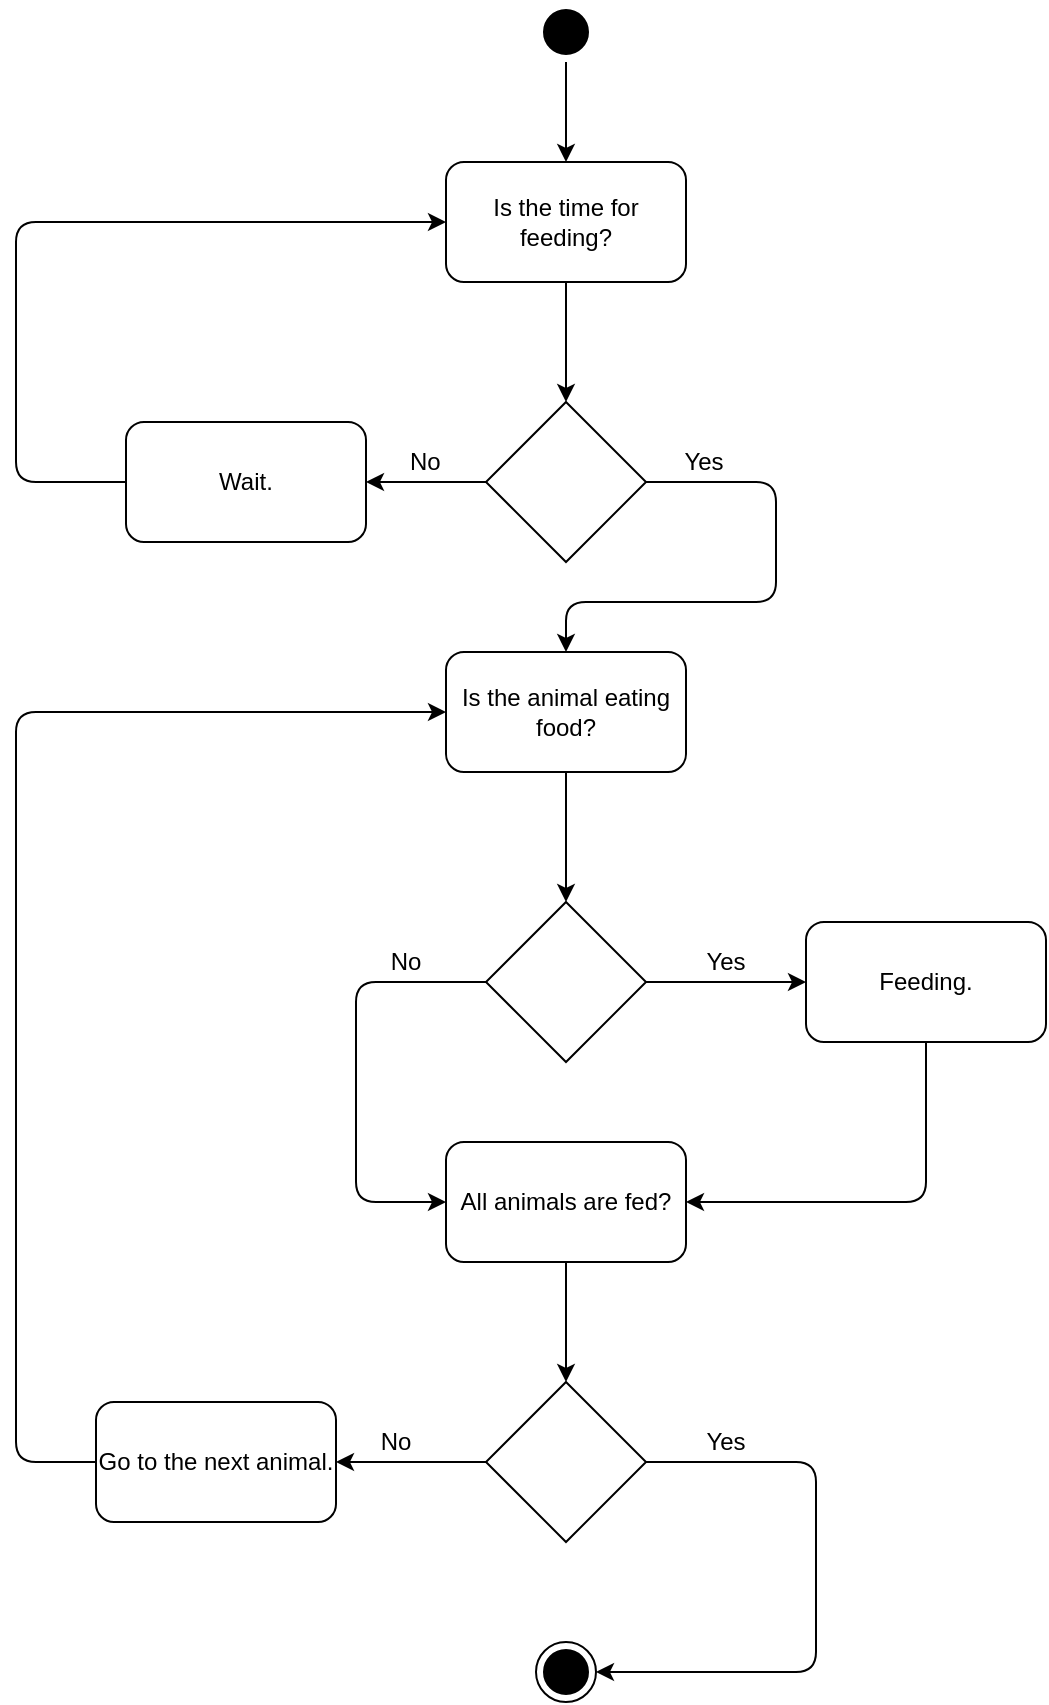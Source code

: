 <mxfile version="10.6.1" type="device"><diagram id="1yyzLeam1ZxQaP-pzulK" name="Strona-1"><mxGraphModel dx="1314" dy="624" grid="1" gridSize="10" guides="1" tooltips="1" connect="1" arrows="1" fold="1" page="1" pageScale="1" pageWidth="1169" pageHeight="827" math="0" shadow="0"><root><mxCell id="0"/><mxCell id="1" parent="0"/><mxCell id="qHXUgsMpMWGzb2A6XE5J-1" value="" style="ellipse;html=1;shape=startState;fillColor=#000000;strokeColor=#000000;" vertex="1" parent="1"><mxGeometry x="520" y="20" width="30" height="30" as="geometry"/></mxCell><mxCell id="qHXUgsMpMWGzb2A6XE5J-3" value="Is the time for feeding?" style="rounded=1;whiteSpace=wrap;html=1;strokeColor=#000000;" vertex="1" parent="1"><mxGeometry x="475" y="100" width="120" height="60" as="geometry"/></mxCell><mxCell id="qHXUgsMpMWGzb2A6XE5J-4" value="" style="endArrow=classic;html=1;strokeColor=#000000;exitX=0.5;exitY=1;exitDx=0;exitDy=0;entryX=0.5;entryY=0;entryDx=0;entryDy=0;" edge="1" parent="1" source="qHXUgsMpMWGzb2A6XE5J-3" target="qHXUgsMpMWGzb2A6XE5J-6"><mxGeometry width="50" height="50" relative="1" as="geometry"><mxPoint x="500" y="300" as="sourcePoint"/><mxPoint x="535" y="210" as="targetPoint"/></mxGeometry></mxCell><mxCell id="qHXUgsMpMWGzb2A6XE5J-5" value="" style="endArrow=classic;html=1;strokeColor=#000000;entryX=0.5;entryY=0;entryDx=0;entryDy=0;exitX=0.5;exitY=1;exitDx=0;exitDy=0;" edge="1" parent="1" source="qHXUgsMpMWGzb2A6XE5J-1" target="qHXUgsMpMWGzb2A6XE5J-3"><mxGeometry width="50" height="50" relative="1" as="geometry"><mxPoint x="480" y="290" as="sourcePoint"/><mxPoint x="530" y="240" as="targetPoint"/></mxGeometry></mxCell><mxCell id="qHXUgsMpMWGzb2A6XE5J-6" value="" style="rhombus;whiteSpace=wrap;html=1;strokeColor=#000000;" vertex="1" parent="1"><mxGeometry x="495" y="220" width="80" height="80" as="geometry"/></mxCell><mxCell id="qHXUgsMpMWGzb2A6XE5J-7" value="" style="endArrow=classic;html=1;strokeColor=#000000;exitX=1;exitY=0.5;exitDx=0;exitDy=0;entryX=0.5;entryY=0;entryDx=0;entryDy=0;" edge="1" parent="1" source="qHXUgsMpMWGzb2A6XE5J-6" target="qHXUgsMpMWGzb2A6XE5J-14"><mxGeometry width="50" height="50" relative="1" as="geometry"><mxPoint x="590" y="290" as="sourcePoint"/><mxPoint x="690" y="260" as="targetPoint"/><Array as="points"><mxPoint x="640" y="260"/><mxPoint x="640" y="320"/><mxPoint x="535" y="320"/></Array></mxGeometry></mxCell><mxCell id="qHXUgsMpMWGzb2A6XE5J-8" value="" style="endArrow=classic;html=1;strokeColor=#000000;exitX=0;exitY=0.5;exitDx=0;exitDy=0;entryX=1;entryY=0.5;entryDx=0;entryDy=0;" edge="1" parent="1" source="qHXUgsMpMWGzb2A6XE5J-6" target="qHXUgsMpMWGzb2A6XE5J-10"><mxGeometry width="50" height="50" relative="1" as="geometry"><mxPoint x="350" y="300" as="sourcePoint"/><mxPoint x="380" y="260" as="targetPoint"/></mxGeometry></mxCell><mxCell id="qHXUgsMpMWGzb2A6XE5J-9" value="No" style="text;html=1;resizable=0;points=[];autosize=1;align=left;verticalAlign=top;spacingTop=-4;" vertex="1" parent="1"><mxGeometry x="455" y="240" width="30" height="20" as="geometry"/></mxCell><mxCell id="qHXUgsMpMWGzb2A6XE5J-10" value="Wait." style="rounded=1;whiteSpace=wrap;html=1;strokeColor=#000000;" vertex="1" parent="1"><mxGeometry x="315" y="230" width="120" height="60" as="geometry"/></mxCell><mxCell id="qHXUgsMpMWGzb2A6XE5J-11" value="" style="endArrow=classic;html=1;strokeColor=#000000;exitX=0;exitY=0.5;exitDx=0;exitDy=0;entryX=0;entryY=0.5;entryDx=0;entryDy=0;" edge="1" parent="1" source="qHXUgsMpMWGzb2A6XE5J-10" target="qHXUgsMpMWGzb2A6XE5J-3"><mxGeometry width="50" height="50" relative="1" as="geometry"><mxPoint x="190" y="200" as="sourcePoint"/><mxPoint x="210" y="130" as="targetPoint"/><Array as="points"><mxPoint x="260" y="260"/><mxPoint x="260" y="130"/></Array></mxGeometry></mxCell><mxCell id="qHXUgsMpMWGzb2A6XE5J-13" value="Yes" style="text;html=1;strokeColor=none;fillColor=none;align=center;verticalAlign=middle;whiteSpace=wrap;rounded=0;" vertex="1" parent="1"><mxGeometry x="584" y="240" width="40" height="20" as="geometry"/></mxCell><mxCell id="qHXUgsMpMWGzb2A6XE5J-14" value="Is the animal eating food?" style="rounded=1;whiteSpace=wrap;html=1;strokeColor=#000000;" vertex="1" parent="1"><mxGeometry x="475" y="345" width="120" height="60" as="geometry"/></mxCell><mxCell id="qHXUgsMpMWGzb2A6XE5J-15" value="" style="endArrow=classic;html=1;strokeColor=#000000;exitX=0.5;exitY=1;exitDx=0;exitDy=0;entryX=0.5;entryY=0;entryDx=0;entryDy=0;" edge="1" parent="1" source="qHXUgsMpMWGzb2A6XE5J-14" target="qHXUgsMpMWGzb2A6XE5J-16"><mxGeometry width="50" height="50" relative="1" as="geometry"><mxPoint x="440" y="530" as="sourcePoint"/><mxPoint x="535" y="490" as="targetPoint"/></mxGeometry></mxCell><mxCell id="qHXUgsMpMWGzb2A6XE5J-16" value="" style="rhombus;whiteSpace=wrap;html=1;strokeColor=#000000;" vertex="1" parent="1"><mxGeometry x="495" y="470" width="80" height="80" as="geometry"/></mxCell><mxCell id="qHXUgsMpMWGzb2A6XE5J-17" value="" style="endArrow=classic;html=1;strokeColor=#000000;exitX=1;exitY=0.5;exitDx=0;exitDy=0;entryX=0;entryY=0.5;entryDx=0;entryDy=0;" edge="1" parent="1" source="qHXUgsMpMWGzb2A6XE5J-16" target="qHXUgsMpMWGzb2A6XE5J-21"><mxGeometry width="50" height="50" relative="1" as="geometry"><mxPoint x="610" y="550" as="sourcePoint"/><mxPoint x="680" y="510" as="targetPoint"/></mxGeometry></mxCell><mxCell id="qHXUgsMpMWGzb2A6XE5J-18" value="" style="endArrow=classic;html=1;strokeColor=#000000;exitX=0;exitY=0.5;exitDx=0;exitDy=0;entryX=0;entryY=0.5;entryDx=0;entryDy=0;" edge="1" parent="1" source="qHXUgsMpMWGzb2A6XE5J-16" target="qHXUgsMpMWGzb2A6XE5J-23"><mxGeometry width="50" height="50" relative="1" as="geometry"><mxPoint x="380" y="540" as="sourcePoint"/><mxPoint x="400" y="510" as="targetPoint"/><Array as="points"><mxPoint x="430" y="510"/><mxPoint x="430" y="620"/></Array></mxGeometry></mxCell><mxCell id="qHXUgsMpMWGzb2A6XE5J-19" value="Yes" style="text;html=1;strokeColor=none;fillColor=none;align=center;verticalAlign=middle;whiteSpace=wrap;rounded=0;" vertex="1" parent="1"><mxGeometry x="595" y="490" width="40" height="20" as="geometry"/></mxCell><mxCell id="qHXUgsMpMWGzb2A6XE5J-20" value="No" style="text;html=1;strokeColor=none;fillColor=none;align=center;verticalAlign=middle;whiteSpace=wrap;rounded=0;" vertex="1" parent="1"><mxGeometry x="435" y="490" width="40" height="20" as="geometry"/></mxCell><mxCell id="qHXUgsMpMWGzb2A6XE5J-21" value="Feeding." style="rounded=1;whiteSpace=wrap;html=1;strokeColor=#000000;" vertex="1" parent="1"><mxGeometry x="655" y="480" width="120" height="60" as="geometry"/></mxCell><mxCell id="qHXUgsMpMWGzb2A6XE5J-22" value="" style="endArrow=classic;html=1;strokeColor=#000000;exitX=0.5;exitY=1;exitDx=0;exitDy=0;entryX=1;entryY=0.5;entryDx=0;entryDy=0;" edge="1" parent="1" source="qHXUgsMpMWGzb2A6XE5J-21" target="qHXUgsMpMWGzb2A6XE5J-23"><mxGeometry width="50" height="50" relative="1" as="geometry"><mxPoint x="700" y="640" as="sourcePoint"/><mxPoint x="715" y="600" as="targetPoint"/><Array as="points"><mxPoint x="715" y="620"/></Array></mxGeometry></mxCell><mxCell id="qHXUgsMpMWGzb2A6XE5J-23" value="All animals are fed?" style="rounded=1;whiteSpace=wrap;html=1;strokeColor=#000000;" vertex="1" parent="1"><mxGeometry x="475" y="590" width="120" height="60" as="geometry"/></mxCell><mxCell id="qHXUgsMpMWGzb2A6XE5J-24" value="" style="endArrow=classic;html=1;strokeColor=#000000;exitX=0.5;exitY=1;exitDx=0;exitDy=0;entryX=0.5;entryY=0;entryDx=0;entryDy=0;" edge="1" parent="1" source="qHXUgsMpMWGzb2A6XE5J-23" target="qHXUgsMpMWGzb2A6XE5J-25"><mxGeometry width="50" height="50" relative="1" as="geometry"><mxPoint x="520" y="740" as="sourcePoint"/><mxPoint x="535" y="690" as="targetPoint"/></mxGeometry></mxCell><mxCell id="qHXUgsMpMWGzb2A6XE5J-25" value="" style="rhombus;whiteSpace=wrap;html=1;strokeColor=#000000;" vertex="1" parent="1"><mxGeometry x="495" y="710" width="80" height="80" as="geometry"/></mxCell><mxCell id="qHXUgsMpMWGzb2A6XE5J-26" value="" style="endArrow=classic;html=1;strokeColor=#000000;exitX=1;exitY=0.5;exitDx=0;exitDy=0;entryX=1;entryY=0.5;entryDx=0;entryDy=0;" edge="1" parent="1" source="qHXUgsMpMWGzb2A6XE5J-25" target="qHXUgsMpMWGzb2A6XE5J-28"><mxGeometry width="50" height="50" relative="1" as="geometry"><mxPoint x="590" y="780" as="sourcePoint"/><mxPoint x="660" y="880" as="targetPoint"/><Array as="points"><mxPoint x="660" y="750"/><mxPoint x="660" y="855"/></Array></mxGeometry></mxCell><mxCell id="qHXUgsMpMWGzb2A6XE5J-27" value="" style="endArrow=classic;html=1;strokeColor=#000000;exitX=0;exitY=0.5;exitDx=0;exitDy=0;entryX=1;entryY=0.5;entryDx=0;entryDy=0;" edge="1" parent="1" source="qHXUgsMpMWGzb2A6XE5J-25" target="qHXUgsMpMWGzb2A6XE5J-31"><mxGeometry width="50" height="50" relative="1" as="geometry"><mxPoint x="300" y="760" as="sourcePoint"/><mxPoint x="420" y="750" as="targetPoint"/></mxGeometry></mxCell><mxCell id="qHXUgsMpMWGzb2A6XE5J-28" value="" style="ellipse;html=1;shape=endState;fillColor=#000000;strokeColor=#000000;" vertex="1" parent="1"><mxGeometry x="520" y="840" width="30" height="30" as="geometry"/></mxCell><mxCell id="qHXUgsMpMWGzb2A6XE5J-29" value="Yes" style="text;html=1;strokeColor=none;fillColor=none;align=center;verticalAlign=middle;whiteSpace=wrap;rounded=0;" vertex="1" parent="1"><mxGeometry x="595" y="730" width="40" height="20" as="geometry"/></mxCell><mxCell id="qHXUgsMpMWGzb2A6XE5J-30" value="No" style="text;html=1;strokeColor=none;fillColor=none;align=center;verticalAlign=middle;whiteSpace=wrap;rounded=0;" vertex="1" parent="1"><mxGeometry x="430" y="730" width="40" height="20" as="geometry"/></mxCell><mxCell id="qHXUgsMpMWGzb2A6XE5J-31" value="Go to the next animal." style="rounded=1;whiteSpace=wrap;html=1;strokeColor=#000000;" vertex="1" parent="1"><mxGeometry x="300" y="720" width="120" height="60" as="geometry"/></mxCell><mxCell id="qHXUgsMpMWGzb2A6XE5J-32" value="" style="endArrow=classic;html=1;strokeColor=#000000;exitX=0;exitY=0.5;exitDx=0;exitDy=0;entryX=0;entryY=0.5;entryDx=0;entryDy=0;" edge="1" parent="1" source="qHXUgsMpMWGzb2A6XE5J-31" target="qHXUgsMpMWGzb2A6XE5J-14"><mxGeometry width="50" height="50" relative="1" as="geometry"><mxPoint x="180" y="760" as="sourcePoint"/><mxPoint x="260" y="349" as="targetPoint"/><Array as="points"><mxPoint x="260" y="750"/><mxPoint x="260" y="375"/></Array></mxGeometry></mxCell></root></mxGraphModel></diagram></mxfile>
